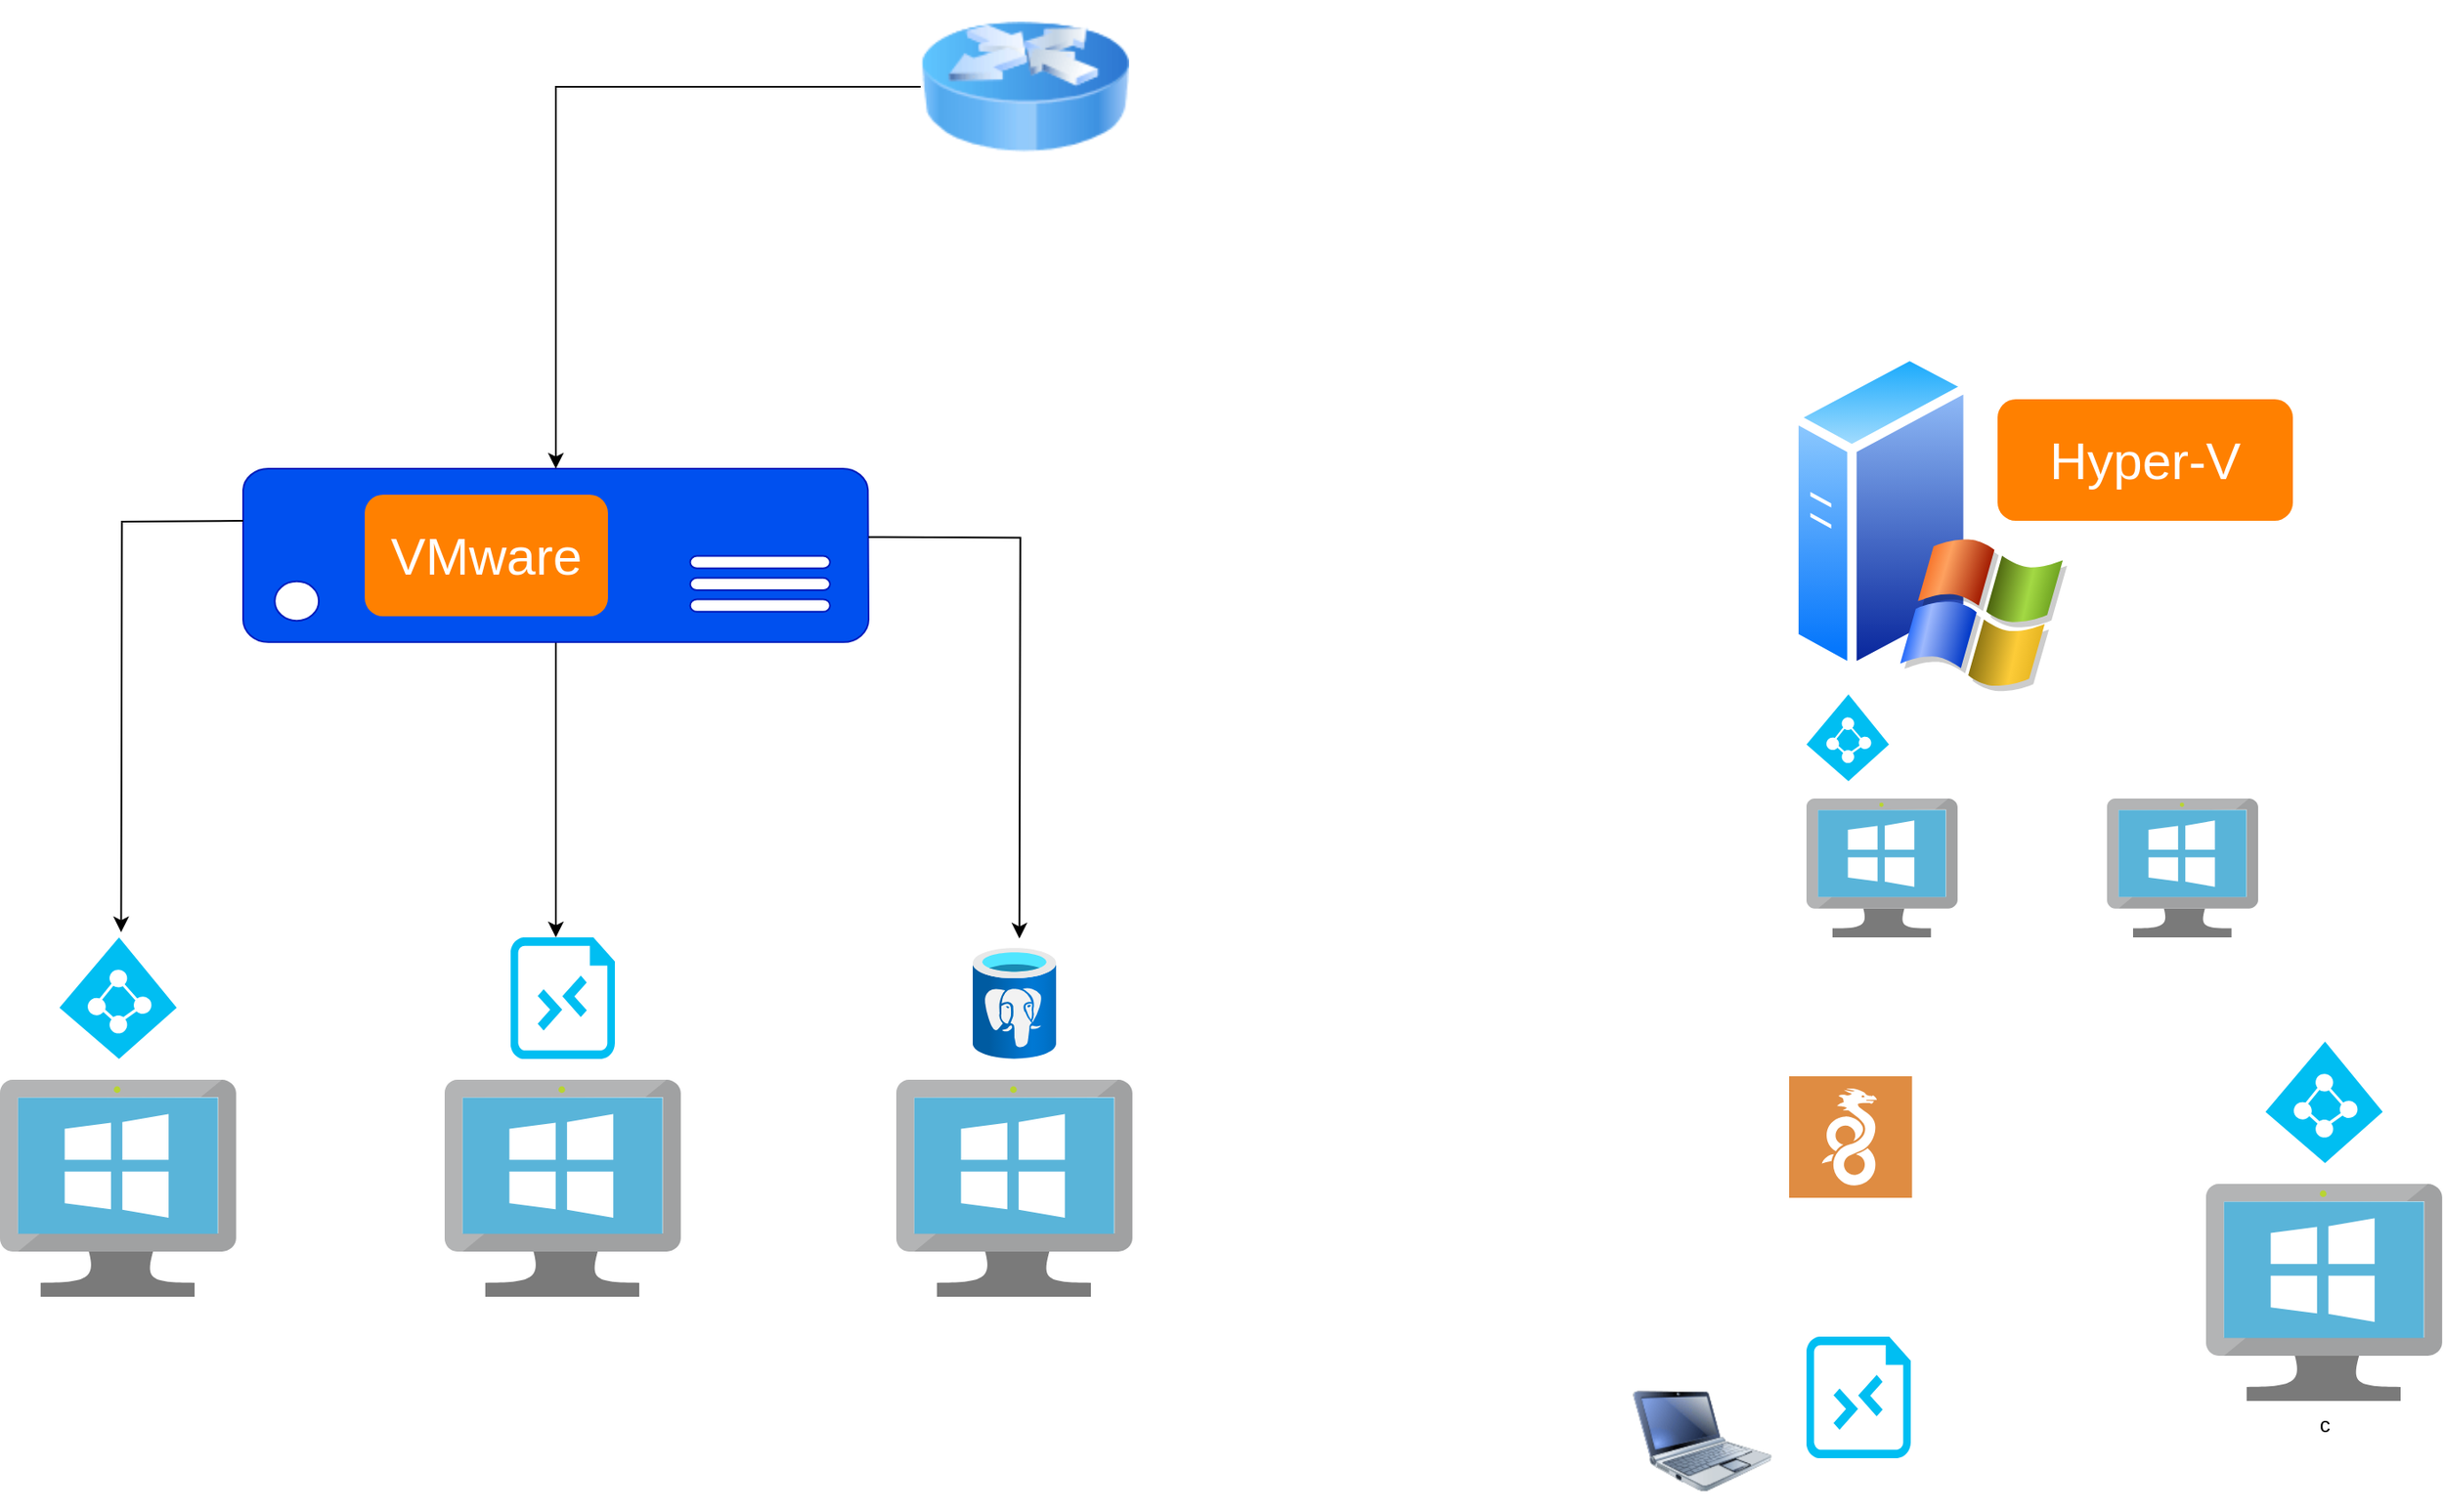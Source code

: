 <mxfile version="26.1.0">
  <diagram name="Página-1" id="3tcIQxDM0alBX7cr8j0G">
    <mxGraphModel dx="3434" dy="1353" grid="1" gridSize="10" guides="1" tooltips="1" connect="1" arrows="1" fold="1" page="1" pageScale="1" pageWidth="827" pageHeight="1169" math="0" shadow="0">
      <root>
        <mxCell id="0" />
        <mxCell id="1" parent="0" />
        <mxCell id="NcCGQC2xSOGMmhSv-ju0-1" value="" style="image;html=1;image=img/lib/clip_art/networking/Router_Icon_128x128.png" vertex="1" parent="1">
          <mxGeometry x="370" y="20" width="120" height="100" as="geometry" />
        </mxCell>
        <mxCell id="NcCGQC2xSOGMmhSv-ju0-30" style="edgeStyle=orthogonalEdgeStyle;rounded=0;orthogonalLoop=1;jettySize=auto;html=1;" edge="1" parent="1" source="NcCGQC2xSOGMmhSv-ju0-2" target="NcCGQC2xSOGMmhSv-ju0-16">
          <mxGeometry relative="1" as="geometry">
            <Array as="points">
              <mxPoint x="160" y="510" />
              <mxPoint x="160" y="510" />
            </Array>
          </mxGeometry>
        </mxCell>
        <mxCell id="NcCGQC2xSOGMmhSv-ju0-2" value="" style="verticalLabelPosition=bottom;html=1;verticalAlign=top;align=center;strokeColor=#001DBC;fillColor=#0050ef;shape=mxgraph.azure.server;fontColor=#ffffff;" vertex="1" parent="1">
          <mxGeometry x="-20" y="290" width="360" height="100" as="geometry" />
        </mxCell>
        <mxCell id="NcCGQC2xSOGMmhSv-ju0-3" value="" style="image;aspect=fixed;perimeter=ellipsePerimeter;html=1;align=center;shadow=0;dashed=0;spacingTop=3;image=img/lib/active_directory/windows_server_2.svg;" vertex="1" parent="1">
          <mxGeometry x="870" y="220" width="160" height="200" as="geometry" />
        </mxCell>
        <mxCell id="NcCGQC2xSOGMmhSv-ju0-4" value="" style="rounded=1;whiteSpace=wrap;html=1;fillColor=#FF8000;strokeColor=none;" vertex="1" parent="1">
          <mxGeometry x="50" y="305" width="140" height="70" as="geometry" />
        </mxCell>
        <mxCell id="NcCGQC2xSOGMmhSv-ju0-5" value="VMware" style="text;html=1;align=center;verticalAlign=middle;whiteSpace=wrap;rounded=0;fontSize=30;fontColor=#FFFFFF;" vertex="1" parent="1">
          <mxGeometry x="90" y="325" width="60" height="30" as="geometry" />
        </mxCell>
        <mxCell id="NcCGQC2xSOGMmhSv-ju0-9" value="" style="rounded=1;whiteSpace=wrap;html=1;fillColor=#FF8000;strokeColor=none;" vertex="1" parent="1">
          <mxGeometry x="990" y="250" width="170" height="70" as="geometry" />
        </mxCell>
        <mxCell id="NcCGQC2xSOGMmhSv-ju0-10" value="Hyper-V" style="text;html=1;align=center;verticalAlign=middle;whiteSpace=wrap;rounded=0;fontSize=30;fontColor=#FFFFFF;" vertex="1" parent="1">
          <mxGeometry x="1010" y="270" width="130" height="30" as="geometry" />
        </mxCell>
        <mxCell id="NcCGQC2xSOGMmhSv-ju0-11" value="" style="image;sketch=0;aspect=fixed;html=1;points=[];align=center;fontSize=12;image=img/lib/mscae/VirtualMachineWindows.svg;" vertex="1" parent="1">
          <mxGeometry x="880" y="480" width="86.96" height="80" as="geometry" />
        </mxCell>
        <mxCell id="NcCGQC2xSOGMmhSv-ju0-12" value="" style="image;sketch=0;aspect=fixed;html=1;points=[];align=center;fontSize=12;image=img/lib/mscae/VirtualMachineWindows.svg;" vertex="1" parent="1">
          <mxGeometry x="1053.04" y="480" width="86.96" height="80" as="geometry" />
        </mxCell>
        <mxCell id="NcCGQC2xSOGMmhSv-ju0-14" value="" style="verticalLabelPosition=bottom;html=1;verticalAlign=top;align=center;strokeColor=none;fillColor=#00BEF2;shape=mxgraph.azure.azure_active_directory;" vertex="1" parent="1">
          <mxGeometry x="880" y="420" width="47.5" height="50" as="geometry" />
        </mxCell>
        <mxCell id="NcCGQC2xSOGMmhSv-ju0-15" value="" style="sketch=0;pointerEvents=1;shadow=0;dashed=0;html=1;strokeColor=none;fillColor=#DF8C42;labelPosition=center;verticalLabelPosition=bottom;verticalAlign=top;align=center;outlineConnect=0;shape=mxgraph.veeam2.wireguard;" vertex="1" parent="1">
          <mxGeometry x="870" y="640" width="70.75" height="70" as="geometry" />
        </mxCell>
        <mxCell id="NcCGQC2xSOGMmhSv-ju0-18" value="" style="image;html=1;image=img/lib/clip_art/computers/Netbook_128x128.png" vertex="1" parent="1">
          <mxGeometry x="780" y="810" width="80" height="80" as="geometry" />
        </mxCell>
        <mxCell id="NcCGQC2xSOGMmhSv-ju0-21" value="" style="verticalLabelPosition=bottom;html=1;verticalAlign=top;align=center;strokeColor=none;fillColor=#00BEF2;shape=mxgraph.azure.rdp_remoting_file;pointerEvents=1;" vertex="1" parent="1">
          <mxGeometry x="880" y="790" width="60" height="70" as="geometry" />
        </mxCell>
        <mxCell id="NcCGQC2xSOGMmhSv-ju0-22" value="" style="group" vertex="1" connectable="0" parent="1">
          <mxGeometry x="-160" y="560" width="135.96" height="207.08" as="geometry" />
        </mxCell>
        <mxCell id="NcCGQC2xSOGMmhSv-ju0-6" value="" style="image;sketch=0;aspect=fixed;html=1;points=[];align=center;fontSize=12;image=img/lib/mscae/VirtualMachineWindows.svg;" vertex="1" parent="NcCGQC2xSOGMmhSv-ju0-22">
          <mxGeometry y="82" width="135.96" height="125.08" as="geometry" />
        </mxCell>
        <mxCell id="NcCGQC2xSOGMmhSv-ju0-13" value="" style="verticalLabelPosition=bottom;html=1;verticalAlign=top;align=center;strokeColor=none;fillColor=#00BEF2;shape=mxgraph.azure.azure_active_directory;" vertex="1" parent="NcCGQC2xSOGMmhSv-ju0-22">
          <mxGeometry x="34.23" width="67.5" height="70" as="geometry" />
        </mxCell>
        <mxCell id="NcCGQC2xSOGMmhSv-ju0-23" value="" style="group" vertex="1" connectable="0" parent="1">
          <mxGeometry x="96" y="560" width="135.96" height="207.08" as="geometry" />
        </mxCell>
        <mxCell id="NcCGQC2xSOGMmhSv-ju0-16" value="" style="verticalLabelPosition=bottom;html=1;verticalAlign=top;align=center;strokeColor=none;fillColor=#00BEF2;shape=mxgraph.azure.rdp_remoting_file;pointerEvents=1;" vertex="1" parent="NcCGQC2xSOGMmhSv-ju0-23">
          <mxGeometry x="37.98" width="60" height="70" as="geometry" />
        </mxCell>
        <mxCell id="NcCGQC2xSOGMmhSv-ju0-19" value="" style="image;sketch=0;aspect=fixed;html=1;points=[];align=center;fontSize=12;image=img/lib/mscae/VirtualMachineWindows.svg;" vertex="1" parent="NcCGQC2xSOGMmhSv-ju0-23">
          <mxGeometry y="82" width="135.96" height="125.08" as="geometry" />
        </mxCell>
        <mxCell id="NcCGQC2xSOGMmhSv-ju0-24" value="" style="group" vertex="1" connectable="0" parent="1">
          <mxGeometry x="356" y="566" width="135.96" height="201.08" as="geometry" />
        </mxCell>
        <mxCell id="NcCGQC2xSOGMmhSv-ju0-17" value="" style="image;aspect=fixed;html=1;points=[];align=center;fontSize=12;image=img/lib/azure2/databases/Azure_Database_PostgreSQL_Server.svg;" vertex="1" parent="NcCGQC2xSOGMmhSv-ju0-24">
          <mxGeometry x="43.98" width="48" height="64" as="geometry" />
        </mxCell>
        <mxCell id="NcCGQC2xSOGMmhSv-ju0-20" value="" style="image;sketch=0;aspect=fixed;html=1;points=[];align=center;fontSize=12;image=img/lib/mscae/VirtualMachineWindows.svg;" vertex="1" parent="NcCGQC2xSOGMmhSv-ju0-24">
          <mxGeometry y="76" width="135.96" height="125.08" as="geometry" />
        </mxCell>
        <mxCell id="NcCGQC2xSOGMmhSv-ju0-25" value="" style="group" vertex="1" connectable="0" parent="1">
          <mxGeometry x="1110" y="620" width="135.96" height="207.08" as="geometry" />
        </mxCell>
        <mxCell id="NcCGQC2xSOGMmhSv-ju0-26" value="c" style="image;sketch=0;aspect=fixed;html=1;points=[];align=center;fontSize=12;image=img/lib/mscae/VirtualMachineWindows.svg;" vertex="1" parent="NcCGQC2xSOGMmhSv-ju0-25">
          <mxGeometry y="82" width="135.96" height="125.08" as="geometry" />
        </mxCell>
        <mxCell id="NcCGQC2xSOGMmhSv-ju0-27" value="" style="verticalLabelPosition=bottom;html=1;verticalAlign=top;align=center;strokeColor=none;fillColor=#00BEF2;shape=mxgraph.azure.azure_active_directory;" vertex="1" parent="NcCGQC2xSOGMmhSv-ju0-25">
          <mxGeometry x="34.23" width="67.5" height="70" as="geometry" />
        </mxCell>
        <mxCell id="NcCGQC2xSOGMmhSv-ju0-28" style="edgeStyle=orthogonalEdgeStyle;rounded=0;orthogonalLoop=1;jettySize=auto;html=1;entryX=0.5;entryY=0;entryDx=0;entryDy=0;entryPerimeter=0;" edge="1" parent="1" source="NcCGQC2xSOGMmhSv-ju0-1" target="NcCGQC2xSOGMmhSv-ju0-2">
          <mxGeometry relative="1" as="geometry" />
        </mxCell>
        <mxCell id="NcCGQC2xSOGMmhSv-ju0-29" style="edgeStyle=orthogonalEdgeStyle;rounded=0;orthogonalLoop=1;jettySize=auto;html=1;entryX=0.526;entryY=0.243;entryDx=0;entryDy=0;entryPerimeter=0;" edge="1" parent="1">
          <mxGeometry relative="1" as="geometry">
            <mxPoint x="-20" y="320" as="sourcePoint" />
            <mxPoint x="-90.265" y="557.01" as="targetPoint" />
          </mxGeometry>
        </mxCell>
        <mxCell id="NcCGQC2xSOGMmhSv-ju0-31" style="edgeStyle=orthogonalEdgeStyle;rounded=0;orthogonalLoop=1;jettySize=auto;html=1;entryX=0.56;entryY=0.083;entryDx=0;entryDy=0;entryPerimeter=0;" edge="1" parent="1">
          <mxGeometry relative="1" as="geometry">
            <mxPoint x="340" y="329.34" as="sourcePoint" />
            <mxPoint x="426.86" y="560.652" as="targetPoint" />
          </mxGeometry>
        </mxCell>
      </root>
    </mxGraphModel>
  </diagram>
</mxfile>
